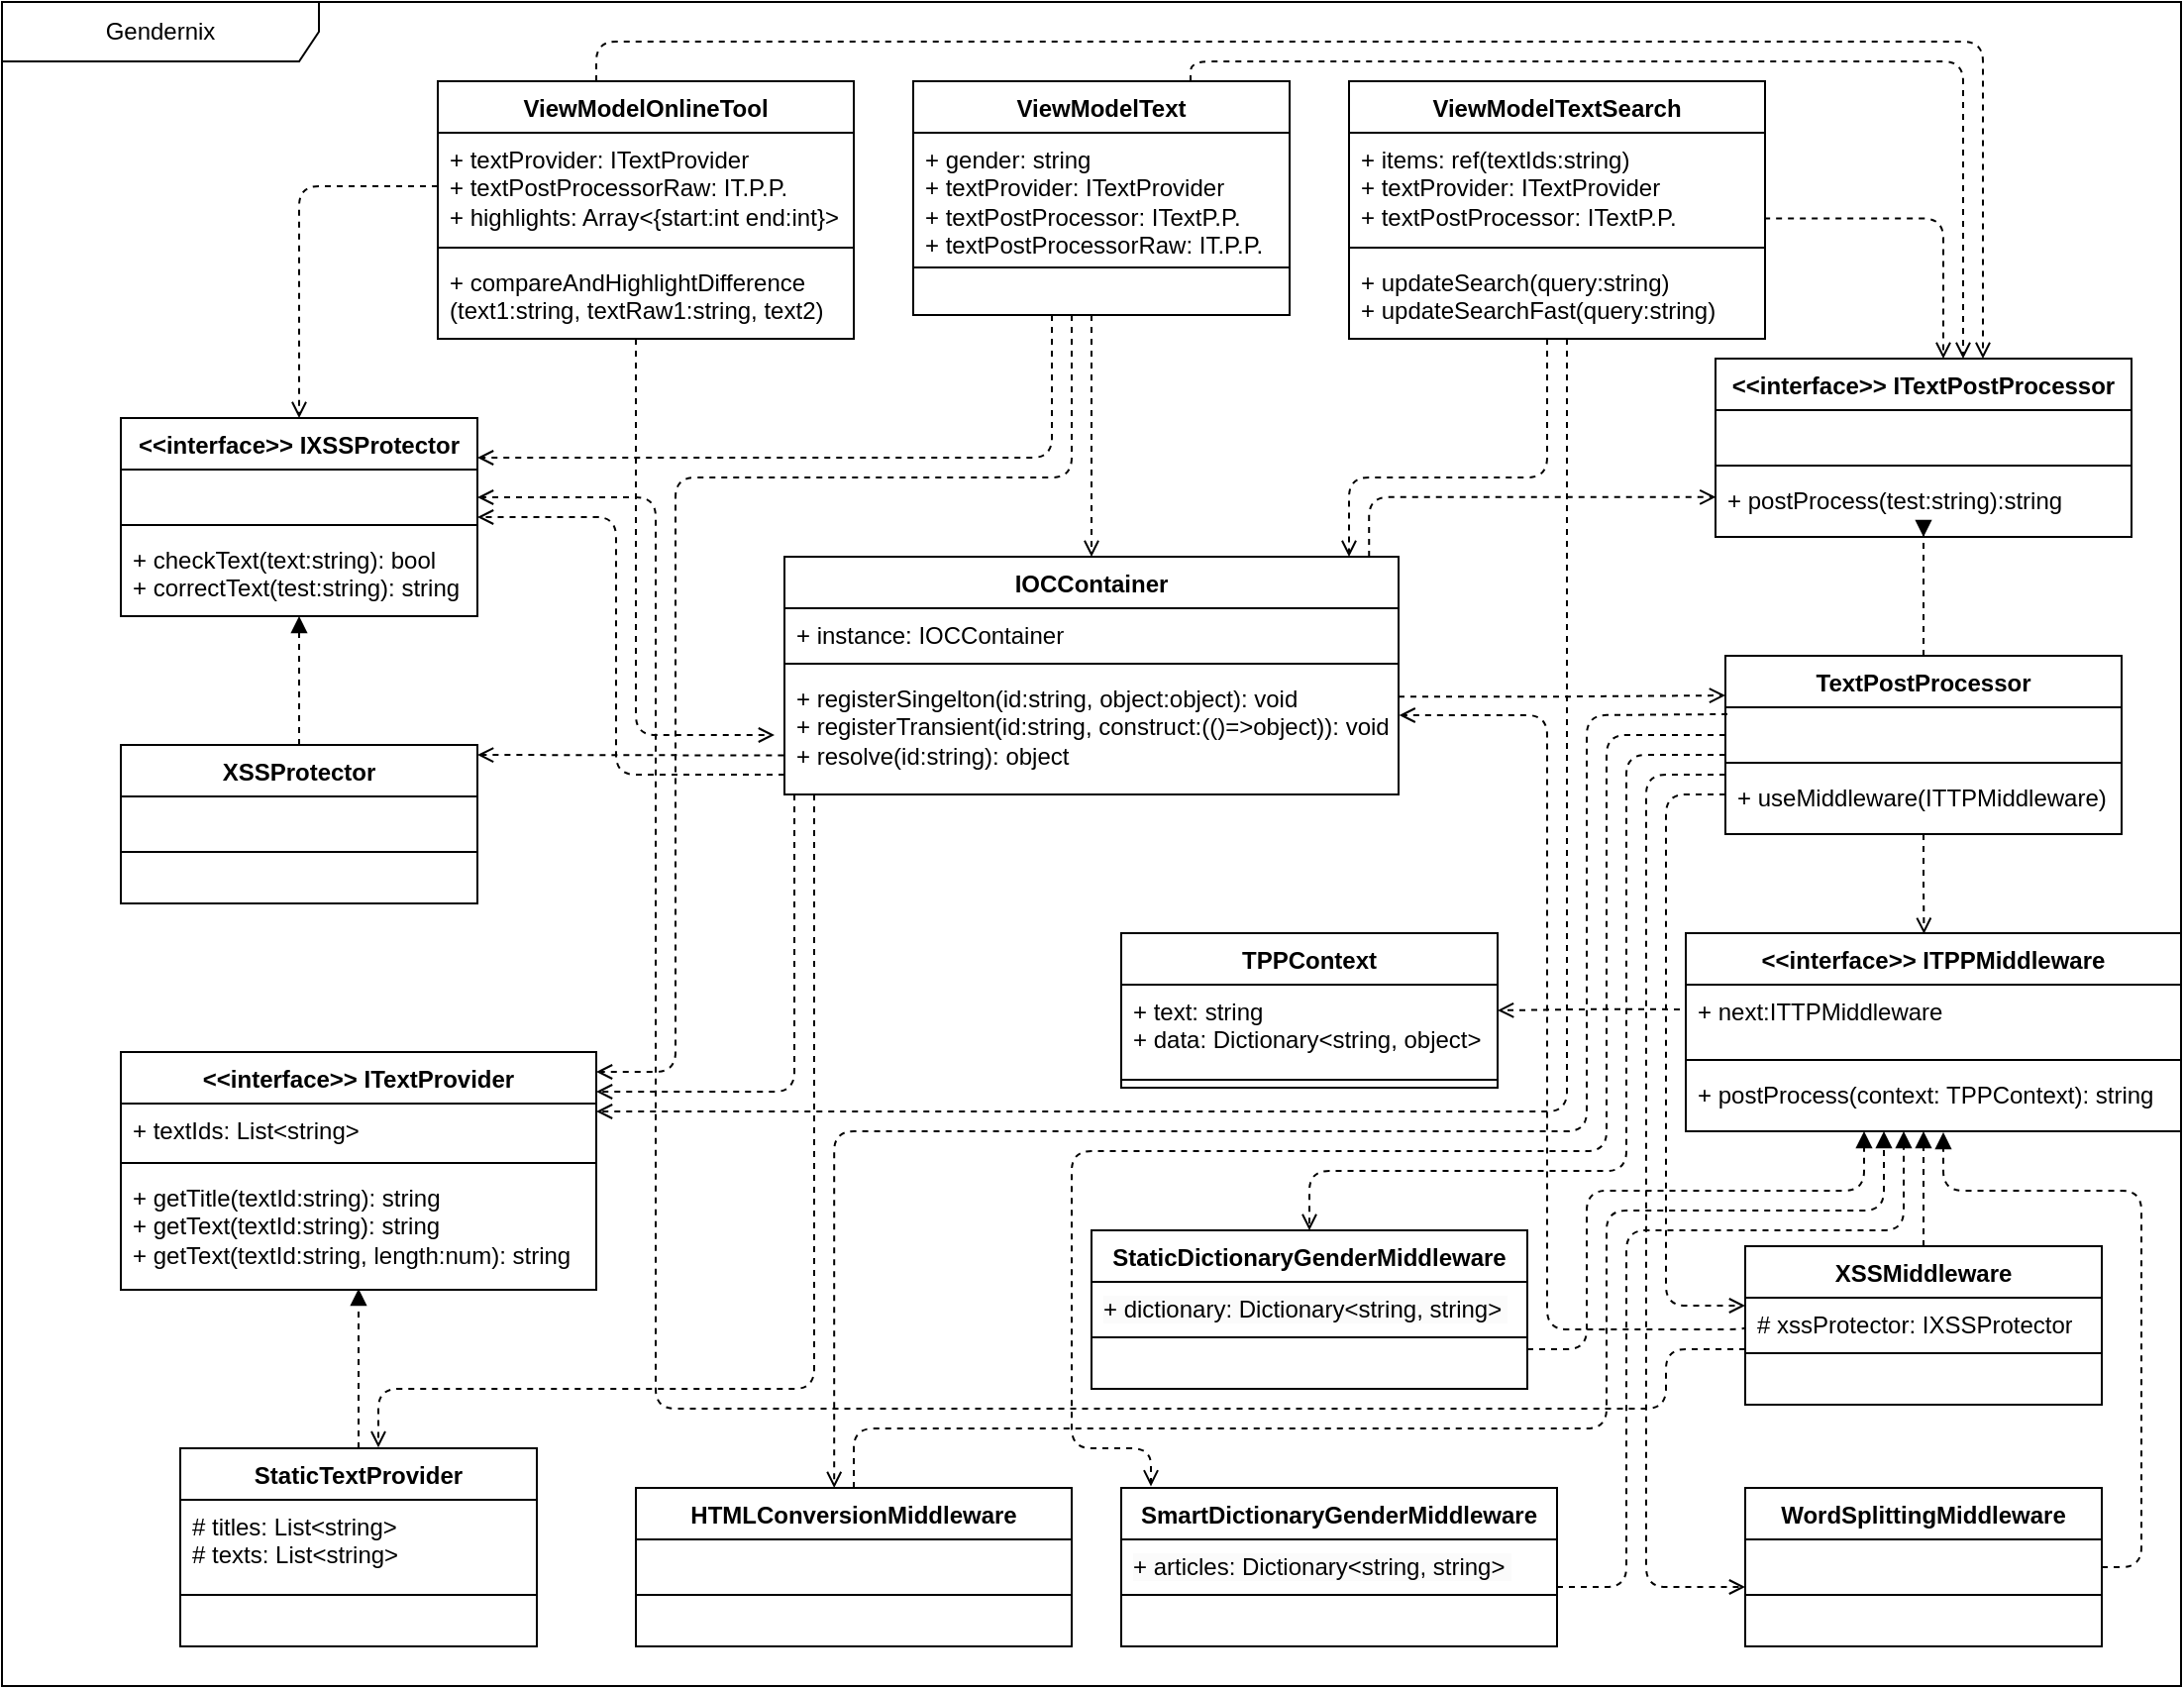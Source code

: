 <mxfile version="22.1.0" type="device">
  <diagram name="Page-1" id="9f46799a-70d6-7492-0946-bef42562c5a5">
    <mxGraphModel dx="1562" dy="905" grid="1" gridSize="10" guides="1" tooltips="1" connect="1" arrows="1" fold="1" page="1" pageScale="1" pageWidth="1100" pageHeight="850" background="none" math="0" shadow="0">
      <root>
        <mxCell id="0" />
        <mxCell id="1" parent="0" />
        <mxCell id="ZU_0qnk7MYpzfpRTQc3B-1" value="Gendernix" style="shape=umlFrame;whiteSpace=wrap;html=1;pointerEvents=0;recursiveResize=0;container=1;collapsible=0;width=160;" parent="1" vertex="1">
          <mxGeometry width="1100" height="850" as="geometry" />
        </mxCell>
        <mxCell id="ZU_0qnk7MYpzfpRTQc3B-69" style="edgeStyle=orthogonalEdgeStyle;rounded=0;orthogonalLoop=1;jettySize=auto;html=1;entryX=0.5;entryY=0.992;entryDx=0;entryDy=0;entryPerimeter=0;dashed=1;endArrow=block;endFill=1;" parent="ZU_0qnk7MYpzfpRTQc3B-1" source="ZU_0qnk7MYpzfpRTQc3B-13" target="ZU_0qnk7MYpzfpRTQc3B-8" edge="1">
          <mxGeometry relative="1" as="geometry">
            <Array as="points">
              <mxPoint x="180" y="660" />
              <mxPoint x="180" y="660" />
            </Array>
          </mxGeometry>
        </mxCell>
        <mxCell id="ZU_0qnk7MYpzfpRTQc3B-13" value="StaticTextProvider" style="swimlane;fontStyle=1;align=center;verticalAlign=top;childLayout=stackLayout;horizontal=1;startSize=26;horizontalStack=0;resizeParent=1;resizeParentMax=0;resizeLast=0;collapsible=1;marginBottom=0;whiteSpace=wrap;html=1;" parent="ZU_0qnk7MYpzfpRTQc3B-1" vertex="1">
          <mxGeometry x="90" y="730" width="180" height="100" as="geometry" />
        </mxCell>
        <mxCell id="ZU_0qnk7MYpzfpRTQc3B-14" value="# titles: List&amp;lt;string&amp;gt;&lt;br&gt;# texts: List&amp;lt;string&amp;gt;" style="text;strokeColor=none;fillColor=none;align=left;verticalAlign=top;spacingLeft=4;spacingRight=4;overflow=hidden;rotatable=0;points=[[0,0.5],[1,0.5]];portConstraint=eastwest;whiteSpace=wrap;html=1;" parent="ZU_0qnk7MYpzfpRTQc3B-13" vertex="1">
          <mxGeometry y="26" width="180" height="44" as="geometry" />
        </mxCell>
        <mxCell id="ZU_0qnk7MYpzfpRTQc3B-15" value="" style="line;strokeWidth=1;fillColor=none;align=left;verticalAlign=middle;spacingTop=-1;spacingLeft=3;spacingRight=3;rotatable=0;labelPosition=right;points=[];portConstraint=eastwest;strokeColor=inherit;" parent="ZU_0qnk7MYpzfpRTQc3B-13" vertex="1">
          <mxGeometry y="70" width="180" height="8" as="geometry" />
        </mxCell>
        <mxCell id="ZU_0qnk7MYpzfpRTQc3B-16" value="&amp;nbsp;" style="text;strokeColor=none;fillColor=none;align=left;verticalAlign=top;spacingLeft=4;spacingRight=4;overflow=hidden;rotatable=0;points=[[0,0.5],[1,0.5]];portConstraint=eastwest;whiteSpace=wrap;html=1;" parent="ZU_0qnk7MYpzfpRTQc3B-13" vertex="1">
          <mxGeometry y="78" width="180" height="22" as="geometry" />
        </mxCell>
        <mxCell id="ZU_0qnk7MYpzfpRTQc3B-30" value="&amp;lt;&amp;lt;interface&amp;gt;&amp;gt; IXSSProtector" style="swimlane;fontStyle=1;align=center;verticalAlign=top;childLayout=stackLayout;horizontal=1;startSize=26;horizontalStack=0;resizeParent=1;resizeParentMax=0;resizeLast=0;collapsible=1;marginBottom=0;whiteSpace=wrap;html=1;" parent="ZU_0qnk7MYpzfpRTQc3B-1" vertex="1">
          <mxGeometry x="60" y="210" width="180" height="100" as="geometry" />
        </mxCell>
        <mxCell id="ZU_0qnk7MYpzfpRTQc3B-31" value="&amp;nbsp;" style="text;strokeColor=none;fillColor=none;align=left;verticalAlign=top;spacingLeft=4;spacingRight=4;overflow=hidden;rotatable=0;points=[[0,0.5],[1,0.5]];portConstraint=eastwest;whiteSpace=wrap;html=1;" parent="ZU_0qnk7MYpzfpRTQc3B-30" vertex="1">
          <mxGeometry y="26" width="180" height="24" as="geometry" />
        </mxCell>
        <mxCell id="ZU_0qnk7MYpzfpRTQc3B-32" value="" style="line;strokeWidth=1;fillColor=none;align=left;verticalAlign=middle;spacingTop=-1;spacingLeft=3;spacingRight=3;rotatable=0;labelPosition=right;points=[];portConstraint=eastwest;strokeColor=inherit;" parent="ZU_0qnk7MYpzfpRTQc3B-30" vertex="1">
          <mxGeometry y="50" width="180" height="8" as="geometry" />
        </mxCell>
        <mxCell id="ZU_0qnk7MYpzfpRTQc3B-33" value="+ checkText(text:string): bool&lt;br&gt;+ correctText(test:string): string" style="text;strokeColor=none;fillColor=none;align=left;verticalAlign=top;spacingLeft=4;spacingRight=4;overflow=hidden;rotatable=0;points=[[0,0.5],[1,0.5]];portConstraint=eastwest;whiteSpace=wrap;html=1;" parent="ZU_0qnk7MYpzfpRTQc3B-30" vertex="1">
          <mxGeometry y="58" width="180" height="42" as="geometry" />
        </mxCell>
        <mxCell id="ZU_0qnk7MYpzfpRTQc3B-72" style="edgeStyle=orthogonalEdgeStyle;rounded=0;orthogonalLoop=1;jettySize=auto;html=1;entryX=0.5;entryY=1;entryDx=0;entryDy=0;entryPerimeter=0;dashed=1;endArrow=block;endFill=1;" parent="ZU_0qnk7MYpzfpRTQc3B-1" source="ZU_0qnk7MYpzfpRTQc3B-34" target="ZU_0qnk7MYpzfpRTQc3B-33" edge="1">
          <mxGeometry relative="1" as="geometry" />
        </mxCell>
        <mxCell id="ZU_0qnk7MYpzfpRTQc3B-34" value="XSSProtector" style="swimlane;fontStyle=1;align=center;verticalAlign=top;childLayout=stackLayout;horizontal=1;startSize=26;horizontalStack=0;resizeParent=1;resizeParentMax=0;resizeLast=0;collapsible=1;marginBottom=0;whiteSpace=wrap;html=1;" parent="ZU_0qnk7MYpzfpRTQc3B-1" vertex="1">
          <mxGeometry x="60" y="375" width="180" height="80" as="geometry" />
        </mxCell>
        <mxCell id="ZU_0qnk7MYpzfpRTQc3B-35" value="&amp;nbsp;" style="text;strokeColor=none;fillColor=none;align=left;verticalAlign=top;spacingLeft=4;spacingRight=4;overflow=hidden;rotatable=0;points=[[0,0.5],[1,0.5]];portConstraint=eastwest;whiteSpace=wrap;html=1;" parent="ZU_0qnk7MYpzfpRTQc3B-34" vertex="1">
          <mxGeometry y="26" width="180" height="24" as="geometry" />
        </mxCell>
        <mxCell id="ZU_0qnk7MYpzfpRTQc3B-36" value="" style="line;strokeWidth=1;fillColor=none;align=left;verticalAlign=middle;spacingTop=-1;spacingLeft=3;spacingRight=3;rotatable=0;labelPosition=right;points=[];portConstraint=eastwest;strokeColor=inherit;" parent="ZU_0qnk7MYpzfpRTQc3B-34" vertex="1">
          <mxGeometry y="50" width="180" height="8" as="geometry" />
        </mxCell>
        <mxCell id="ZU_0qnk7MYpzfpRTQc3B-37" value="&amp;nbsp;" style="text;strokeColor=none;fillColor=none;align=left;verticalAlign=top;spacingLeft=4;spacingRight=4;overflow=hidden;rotatable=0;points=[[0,0.5],[1,0.5]];portConstraint=eastwest;whiteSpace=wrap;html=1;" parent="ZU_0qnk7MYpzfpRTQc3B-34" vertex="1">
          <mxGeometry y="58" width="180" height="22" as="geometry" />
        </mxCell>
        <mxCell id="ZU_0qnk7MYpzfpRTQc3B-38" value="&amp;lt;&amp;lt;interface&amp;gt;&amp;gt; ITextPostProcessor" style="swimlane;fontStyle=1;align=center;verticalAlign=top;childLayout=stackLayout;horizontal=1;startSize=26;horizontalStack=0;resizeParent=1;resizeParentMax=0;resizeLast=0;collapsible=1;marginBottom=0;whiteSpace=wrap;html=1;" parent="ZU_0qnk7MYpzfpRTQc3B-1" vertex="1">
          <mxGeometry x="865" y="180" width="210" height="90" as="geometry" />
        </mxCell>
        <mxCell id="ZU_0qnk7MYpzfpRTQc3B-39" value="&amp;nbsp;" style="text;strokeColor=none;fillColor=none;align=left;verticalAlign=top;spacingLeft=4;spacingRight=4;overflow=hidden;rotatable=0;points=[[0,0.5],[1,0.5]];portConstraint=eastwest;whiteSpace=wrap;html=1;" parent="ZU_0qnk7MYpzfpRTQc3B-38" vertex="1">
          <mxGeometry y="26" width="210" height="24" as="geometry" />
        </mxCell>
        <mxCell id="ZU_0qnk7MYpzfpRTQc3B-40" value="" style="line;strokeWidth=1;fillColor=none;align=left;verticalAlign=middle;spacingTop=-1;spacingLeft=3;spacingRight=3;rotatable=0;labelPosition=right;points=[];portConstraint=eastwest;strokeColor=inherit;" parent="ZU_0qnk7MYpzfpRTQc3B-38" vertex="1">
          <mxGeometry y="50" width="210" height="8" as="geometry" />
        </mxCell>
        <mxCell id="ZU_0qnk7MYpzfpRTQc3B-41" value="+ postProcess(test:string):string&lt;br&gt;" style="text;strokeColor=none;fillColor=none;align=left;verticalAlign=top;spacingLeft=4;spacingRight=4;overflow=hidden;rotatable=0;points=[[0,0.5],[1,0.5]];portConstraint=eastwest;whiteSpace=wrap;html=1;" parent="ZU_0qnk7MYpzfpRTQc3B-38" vertex="1">
          <mxGeometry y="58" width="210" height="32" as="geometry" />
        </mxCell>
        <mxCell id="ZU_0qnk7MYpzfpRTQc3B-70" style="edgeStyle=orthogonalEdgeStyle;rounded=0;orthogonalLoop=1;jettySize=auto;html=1;dashed=1;endArrow=block;endFill=1;" parent="ZU_0qnk7MYpzfpRTQc3B-1" source="ZU_0qnk7MYpzfpRTQc3B-46" edge="1">
          <mxGeometry relative="1" as="geometry">
            <mxPoint x="970" y="270" as="targetPoint" />
            <Array as="points">
              <mxPoint x="970" y="269" />
            </Array>
          </mxGeometry>
        </mxCell>
        <mxCell id="ZU_0qnk7MYpzfpRTQc3B-71" style="edgeStyle=orthogonalEdgeStyle;rounded=0;orthogonalLoop=1;jettySize=auto;html=1;entryX=0.481;entryY=0.004;entryDx=0;entryDy=0;dashed=1;endArrow=open;endFill=0;entryPerimeter=0;" parent="ZU_0qnk7MYpzfpRTQc3B-1" source="ZU_0qnk7MYpzfpRTQc3B-46" target="ZU_0qnk7MYpzfpRTQc3B-51" edge="1">
          <mxGeometry relative="1" as="geometry">
            <Array as="points" />
          </mxGeometry>
        </mxCell>
        <mxCell id="ZU_0qnk7MYpzfpRTQc3B-46" value="TextPostProcessor" style="swimlane;fontStyle=1;align=center;verticalAlign=top;childLayout=stackLayout;horizontal=1;startSize=26;horizontalStack=0;resizeParent=1;resizeParentMax=0;resizeLast=0;collapsible=1;marginBottom=0;whiteSpace=wrap;html=1;" parent="ZU_0qnk7MYpzfpRTQc3B-1" vertex="1">
          <mxGeometry x="870" y="330" width="200" height="90" as="geometry" />
        </mxCell>
        <mxCell id="ZU_0qnk7MYpzfpRTQc3B-47" value="&amp;nbsp;" style="text;strokeColor=none;fillColor=none;align=left;verticalAlign=top;spacingLeft=4;spacingRight=4;overflow=hidden;rotatable=0;points=[[0,0.5],[1,0.5]];portConstraint=eastwest;whiteSpace=wrap;html=1;" parent="ZU_0qnk7MYpzfpRTQc3B-46" vertex="1">
          <mxGeometry y="26" width="200" height="24" as="geometry" />
        </mxCell>
        <mxCell id="ZU_0qnk7MYpzfpRTQc3B-48" value="" style="line;strokeWidth=1;fillColor=none;align=left;verticalAlign=middle;spacingTop=-1;spacingLeft=3;spacingRight=3;rotatable=0;labelPosition=right;points=[];portConstraint=eastwest;strokeColor=inherit;" parent="ZU_0qnk7MYpzfpRTQc3B-46" vertex="1">
          <mxGeometry y="50" width="200" height="8" as="geometry" />
        </mxCell>
        <mxCell id="ZU_0qnk7MYpzfpRTQc3B-49" value="+&amp;nbsp;useMiddleware(ITTPMiddleware)" style="text;strokeColor=none;fillColor=none;align=left;verticalAlign=top;spacingLeft=4;spacingRight=4;overflow=hidden;rotatable=0;points=[[0,0.5],[1,0.5]];portConstraint=eastwest;whiteSpace=wrap;html=1;" parent="ZU_0qnk7MYpzfpRTQc3B-46" vertex="1">
          <mxGeometry y="58" width="200" height="32" as="geometry" />
        </mxCell>
        <mxCell id="ZU_0qnk7MYpzfpRTQc3B-51" value="&amp;lt;&amp;lt;interface&amp;gt;&amp;gt; ITPPMiddleware" style="swimlane;fontStyle=1;align=center;verticalAlign=top;childLayout=stackLayout;horizontal=1;startSize=26;horizontalStack=0;resizeParent=1;resizeParentMax=0;resizeLast=0;collapsible=1;marginBottom=0;whiteSpace=wrap;html=1;" parent="ZU_0qnk7MYpzfpRTQc3B-1" vertex="1">
          <mxGeometry x="850" y="470" width="250" height="100" as="geometry" />
        </mxCell>
        <mxCell id="ZU_0qnk7MYpzfpRTQc3B-52" value="+ next:ITTPMiddleware" style="text;strokeColor=none;fillColor=none;align=left;verticalAlign=top;spacingLeft=4;spacingRight=4;overflow=hidden;rotatable=0;points=[[0,0.5],[1,0.5]];portConstraint=eastwest;whiteSpace=wrap;html=1;" parent="ZU_0qnk7MYpzfpRTQc3B-51" vertex="1">
          <mxGeometry y="26" width="250" height="34" as="geometry" />
        </mxCell>
        <mxCell id="ZU_0qnk7MYpzfpRTQc3B-53" value="" style="line;strokeWidth=1;fillColor=none;align=left;verticalAlign=middle;spacingTop=-1;spacingLeft=3;spacingRight=3;rotatable=0;labelPosition=right;points=[];portConstraint=eastwest;strokeColor=inherit;" parent="ZU_0qnk7MYpzfpRTQc3B-51" vertex="1">
          <mxGeometry y="60" width="250" height="8" as="geometry" />
        </mxCell>
        <mxCell id="ZU_0qnk7MYpzfpRTQc3B-54" value="+ postProcess(context: TPPContext): string" style="text;strokeColor=none;fillColor=none;align=left;verticalAlign=top;spacingLeft=4;spacingRight=4;overflow=hidden;rotatable=0;points=[[0,0.5],[1,0.5]];portConstraint=eastwest;whiteSpace=wrap;html=1;" parent="ZU_0qnk7MYpzfpRTQc3B-51" vertex="1">
          <mxGeometry y="68" width="250" height="32" as="geometry" />
        </mxCell>
        <mxCell id="ZU_0qnk7MYpzfpRTQc3B-56" value="XSSMiddleware" style="swimlane;fontStyle=1;align=center;verticalAlign=top;childLayout=stackLayout;horizontal=1;startSize=26;horizontalStack=0;resizeParent=1;resizeParentMax=0;resizeLast=0;collapsible=1;marginBottom=0;whiteSpace=wrap;html=1;" parent="ZU_0qnk7MYpzfpRTQc3B-1" vertex="1">
          <mxGeometry x="880" y="628" width="180" height="80" as="geometry" />
        </mxCell>
        <mxCell id="ZU_0qnk7MYpzfpRTQc3B-57" value="# xssProtector: IXSSProtector" style="text;strokeColor=none;fillColor=none;align=left;verticalAlign=top;spacingLeft=4;spacingRight=4;overflow=hidden;rotatable=0;points=[[0,0.5],[1,0.5]];portConstraint=eastwest;whiteSpace=wrap;html=1;" parent="ZU_0qnk7MYpzfpRTQc3B-56" vertex="1">
          <mxGeometry y="26" width="180" height="24" as="geometry" />
        </mxCell>
        <mxCell id="ZU_0qnk7MYpzfpRTQc3B-58" value="" style="line;strokeWidth=1;fillColor=none;align=left;verticalAlign=middle;spacingTop=-1;spacingLeft=3;spacingRight=3;rotatable=0;labelPosition=right;points=[];portConstraint=eastwest;strokeColor=inherit;" parent="ZU_0qnk7MYpzfpRTQc3B-56" vertex="1">
          <mxGeometry y="50" width="180" height="8" as="geometry" />
        </mxCell>
        <mxCell id="ZU_0qnk7MYpzfpRTQc3B-59" value="&amp;nbsp;" style="text;strokeColor=none;fillColor=none;align=left;verticalAlign=top;spacingLeft=4;spacingRight=4;overflow=hidden;rotatable=0;points=[[0,0.5],[1,0.5]];portConstraint=eastwest;whiteSpace=wrap;html=1;" parent="ZU_0qnk7MYpzfpRTQc3B-56" vertex="1">
          <mxGeometry y="58" width="180" height="22" as="geometry" />
        </mxCell>
        <mxCell id="ZU_0qnk7MYpzfpRTQc3B-60" value="WordSplittingMiddleware" style="swimlane;fontStyle=1;align=center;verticalAlign=top;childLayout=stackLayout;horizontal=1;startSize=26;horizontalStack=0;resizeParent=1;resizeParentMax=0;resizeLast=0;collapsible=1;marginBottom=0;whiteSpace=wrap;html=1;" parent="ZU_0qnk7MYpzfpRTQc3B-1" vertex="1">
          <mxGeometry x="880" y="750" width="180" height="80" as="geometry" />
        </mxCell>
        <mxCell id="ZU_0qnk7MYpzfpRTQc3B-61" value="&amp;nbsp;" style="text;strokeColor=none;fillColor=none;align=left;verticalAlign=top;spacingLeft=4;spacingRight=4;overflow=hidden;rotatable=0;points=[[0,0.5],[1,0.5]];portConstraint=eastwest;whiteSpace=wrap;html=1;" parent="ZU_0qnk7MYpzfpRTQc3B-60" vertex="1">
          <mxGeometry y="26" width="180" height="24" as="geometry" />
        </mxCell>
        <mxCell id="ZU_0qnk7MYpzfpRTQc3B-62" value="" style="line;strokeWidth=1;fillColor=none;align=left;verticalAlign=middle;spacingTop=-1;spacingLeft=3;spacingRight=3;rotatable=0;labelPosition=right;points=[];portConstraint=eastwest;strokeColor=inherit;" parent="ZU_0qnk7MYpzfpRTQc3B-60" vertex="1">
          <mxGeometry y="50" width="180" height="8" as="geometry" />
        </mxCell>
        <mxCell id="ZU_0qnk7MYpzfpRTQc3B-63" value="&amp;nbsp;" style="text;strokeColor=none;fillColor=none;align=left;verticalAlign=top;spacingLeft=4;spacingRight=4;overflow=hidden;rotatable=0;points=[[0,0.5],[1,0.5]];portConstraint=eastwest;whiteSpace=wrap;html=1;" parent="ZU_0qnk7MYpzfpRTQc3B-60" vertex="1">
          <mxGeometry y="58" width="180" height="22" as="geometry" />
        </mxCell>
        <mxCell id="ZU_0qnk7MYpzfpRTQc3B-87" style="edgeStyle=orthogonalEdgeStyle;rounded=1;orthogonalLoop=1;jettySize=auto;html=1;dashed=1;endArrow=open;endFill=0;exitX=1;exitY=0.204;exitDx=0;exitDy=0;exitPerimeter=0;" parent="ZU_0qnk7MYpzfpRTQc3B-1" source="ZU_0qnk7MYpzfpRTQc3B-29" edge="1">
          <mxGeometry relative="1" as="geometry">
            <Array as="points">
              <mxPoint x="788" y="351" />
              <mxPoint x="870" y="350" />
            </Array>
            <mxPoint x="705" y="350" as="sourcePoint" />
            <mxPoint x="870" y="350" as="targetPoint" />
          </mxGeometry>
        </mxCell>
        <mxCell id="ZU_0qnk7MYpzfpRTQc3B-26" value="IOCContainer" style="swimlane;fontStyle=1;align=center;verticalAlign=top;childLayout=stackLayout;horizontal=1;startSize=26;horizontalStack=0;resizeParent=1;resizeParentMax=0;resizeLast=0;collapsible=1;marginBottom=0;whiteSpace=wrap;html=1;" parent="ZU_0qnk7MYpzfpRTQc3B-1" vertex="1">
          <mxGeometry x="395" y="280" width="310" height="120" as="geometry" />
        </mxCell>
        <mxCell id="ZU_0qnk7MYpzfpRTQc3B-27" value="+ instance: IOCContainer" style="text;strokeColor=none;fillColor=none;align=left;verticalAlign=top;spacingLeft=4;spacingRight=4;overflow=hidden;rotatable=0;points=[[0,0.5],[1,0.5]];portConstraint=eastwest;whiteSpace=wrap;html=1;" parent="ZU_0qnk7MYpzfpRTQc3B-26" vertex="1">
          <mxGeometry y="26" width="310" height="24" as="geometry" />
        </mxCell>
        <mxCell id="ZU_0qnk7MYpzfpRTQc3B-28" value="" style="line;strokeWidth=1;fillColor=none;align=left;verticalAlign=middle;spacingTop=-1;spacingLeft=3;spacingRight=3;rotatable=0;labelPosition=right;points=[];portConstraint=eastwest;strokeColor=inherit;" parent="ZU_0qnk7MYpzfpRTQc3B-26" vertex="1">
          <mxGeometry y="50" width="310" height="8" as="geometry" />
        </mxCell>
        <mxCell id="ZU_0qnk7MYpzfpRTQc3B-29" value="+ registerSingelton(id:string, object:object): void&lt;br&gt;+ registerTransient(id:string, construct:(()=&amp;gt;object)): void&lt;br&gt;+ resolve(id:string): object" style="text;strokeColor=none;fillColor=none;align=left;verticalAlign=top;spacingLeft=4;spacingRight=4;overflow=hidden;rotatable=0;points=[[0,0.5],[1,0.5]];portConstraint=eastwest;whiteSpace=wrap;html=1;" parent="ZU_0qnk7MYpzfpRTQc3B-26" vertex="1">
          <mxGeometry y="58" width="310" height="62" as="geometry" />
        </mxCell>
        <mxCell id="ZU_0qnk7MYpzfpRTQc3B-5" value="&amp;lt;&amp;lt;interface&amp;gt;&amp;gt; ITextProvider" style="swimlane;fontStyle=1;align=center;verticalAlign=top;childLayout=stackLayout;horizontal=1;startSize=26;horizontalStack=0;resizeParent=1;resizeParentMax=0;resizeLast=0;collapsible=1;marginBottom=0;whiteSpace=wrap;html=1;" parent="ZU_0qnk7MYpzfpRTQc3B-1" vertex="1">
          <mxGeometry x="60" y="530" width="240" height="120" as="geometry" />
        </mxCell>
        <mxCell id="ZU_0qnk7MYpzfpRTQc3B-6" value="+ textIds: List&amp;lt;string&amp;gt;" style="text;strokeColor=none;fillColor=none;align=left;verticalAlign=top;spacingLeft=4;spacingRight=4;overflow=hidden;rotatable=0;points=[[0,0.5],[1,0.5]];portConstraint=eastwest;whiteSpace=wrap;html=1;" parent="ZU_0qnk7MYpzfpRTQc3B-5" vertex="1">
          <mxGeometry y="26" width="240" height="26" as="geometry" />
        </mxCell>
        <mxCell id="ZU_0qnk7MYpzfpRTQc3B-7" value="" style="line;strokeWidth=1;fillColor=none;align=left;verticalAlign=middle;spacingTop=-1;spacingLeft=3;spacingRight=3;rotatable=0;labelPosition=right;points=[];portConstraint=eastwest;strokeColor=inherit;" parent="ZU_0qnk7MYpzfpRTQc3B-5" vertex="1">
          <mxGeometry y="52" width="240" height="8" as="geometry" />
        </mxCell>
        <mxCell id="ZU_0qnk7MYpzfpRTQc3B-8" value="+ getTitle(textId:string): string&lt;br&gt;+ getText(textId:string): string&lt;br&gt;+ getText(textId:string, length:num): string" style="text;strokeColor=none;fillColor=none;align=left;verticalAlign=top;spacingLeft=4;spacingRight=4;overflow=hidden;rotatable=0;points=[[0,0.5],[1,0.5]];portConstraint=eastwest;whiteSpace=wrap;html=1;" parent="ZU_0qnk7MYpzfpRTQc3B-5" vertex="1">
          <mxGeometry y="60" width="240" height="60" as="geometry" />
        </mxCell>
        <mxCell id="ZU_0qnk7MYpzfpRTQc3B-64" style="edgeStyle=orthogonalEdgeStyle;rounded=1;orthogonalLoop=1;jettySize=auto;html=1;dashed=1;endArrow=open;endFill=0;" parent="ZU_0qnk7MYpzfpRTQc3B-1" edge="1">
          <mxGeometry relative="1" as="geometry">
            <Array as="points">
              <mxPoint x="320" y="370" />
            </Array>
            <mxPoint x="320.0" y="170.0" as="sourcePoint" />
            <mxPoint x="390.0" y="370.0" as="targetPoint" />
          </mxGeometry>
        </mxCell>
        <mxCell id="ZU_0qnk7MYpzfpRTQc3B-74" style="edgeStyle=orthogonalEdgeStyle;rounded=1;orthogonalLoop=1;jettySize=auto;html=1;dashed=1;endArrow=open;endFill=0;" parent="ZU_0qnk7MYpzfpRTQc3B-1" source="ZU_0qnk7MYpzfpRTQc3B-9" edge="1">
          <mxGeometry relative="1" as="geometry">
            <mxPoint x="1000" y="180" as="targetPoint" />
            <Array as="points">
              <mxPoint x="300" y="20" />
              <mxPoint x="1000" y="20" />
            </Array>
          </mxGeometry>
        </mxCell>
        <mxCell id="ZU_0qnk7MYpzfpRTQc3B-9" value="ViewModelOnlineTool" style="swimlane;fontStyle=1;align=center;verticalAlign=top;childLayout=stackLayout;horizontal=1;startSize=26;horizontalStack=0;resizeParent=1;resizeParentMax=0;resizeLast=0;collapsible=1;marginBottom=0;whiteSpace=wrap;html=1;" parent="ZU_0qnk7MYpzfpRTQc3B-1" vertex="1">
          <mxGeometry x="220" y="40" width="210" height="130" as="geometry" />
        </mxCell>
        <mxCell id="ZU_0qnk7MYpzfpRTQc3B-10" value="+ textProvider: ITextProvider&lt;br style=&quot;border-color: var(--border-color);&quot;&gt;+ textPostProcessorRaw: IT.P.P.&lt;br&gt;+ highlights: Array&amp;lt;{start:int end:int}&amp;gt;" style="text;strokeColor=none;fillColor=none;align=left;verticalAlign=top;spacingLeft=4;spacingRight=4;overflow=hidden;rotatable=0;points=[[0,0.5],[1,0.5]];portConstraint=eastwest;whiteSpace=wrap;html=1;" parent="ZU_0qnk7MYpzfpRTQc3B-9" vertex="1">
          <mxGeometry y="26" width="210" height="54" as="geometry" />
        </mxCell>
        <mxCell id="ZU_0qnk7MYpzfpRTQc3B-11" value="" style="line;strokeWidth=1;fillColor=none;align=left;verticalAlign=middle;spacingTop=-1;spacingLeft=3;spacingRight=3;rotatable=0;labelPosition=right;points=[];portConstraint=eastwest;strokeColor=inherit;" parent="ZU_0qnk7MYpzfpRTQc3B-9" vertex="1">
          <mxGeometry y="80" width="210" height="8" as="geometry" />
        </mxCell>
        <mxCell id="ZU_0qnk7MYpzfpRTQc3B-12" value="+&amp;nbsp;compareAndHighlightDifference&lt;br&gt;&lt;span style=&quot;background-color: initial;&quot;&gt;(text1:string, textRaw1:string, text2)&lt;/span&gt;" style="text;strokeColor=none;fillColor=none;align=left;verticalAlign=top;spacingLeft=4;spacingRight=4;overflow=hidden;rotatable=0;points=[[0,0.5],[1,0.5]];portConstraint=eastwest;whiteSpace=wrap;html=1;" parent="ZU_0qnk7MYpzfpRTQc3B-9" vertex="1">
          <mxGeometry y="88" width="210" height="42" as="geometry" />
        </mxCell>
        <mxCell id="ZU_0qnk7MYpzfpRTQc3B-65" style="edgeStyle=orthogonalEdgeStyle;rounded=0;orthogonalLoop=1;jettySize=auto;html=1;entryX=0.5;entryY=0;entryDx=0;entryDy=0;dashed=1;endArrow=open;endFill=0;" parent="ZU_0qnk7MYpzfpRTQc3B-1" source="ZU_0qnk7MYpzfpRTQc3B-17" target="ZU_0qnk7MYpzfpRTQc3B-26" edge="1">
          <mxGeometry relative="1" as="geometry">
            <Array as="points">
              <mxPoint x="550" y="230" />
              <mxPoint x="550" y="230" />
            </Array>
          </mxGeometry>
        </mxCell>
        <mxCell id="ZU_0qnk7MYpzfpRTQc3B-17" value="ViewModelText" style="swimlane;fontStyle=1;align=center;verticalAlign=top;childLayout=stackLayout;horizontal=1;startSize=26;horizontalStack=0;resizeParent=1;resizeParentMax=0;resizeLast=0;collapsible=1;marginBottom=0;whiteSpace=wrap;html=1;" parent="ZU_0qnk7MYpzfpRTQc3B-1" vertex="1">
          <mxGeometry x="460" y="40" width="190" height="118" as="geometry" />
        </mxCell>
        <mxCell id="ZU_0qnk7MYpzfpRTQc3B-18" value="+ gender: string&lt;br&gt;+ textProvider: ITextProvider&lt;br style=&quot;border-color: var(--border-color);&quot;&gt;+ textPostProcessor: ITextP.P.&lt;br&gt;+ textPostProcessorRaw: IT.P.P." style="text;strokeColor=none;fillColor=none;align=left;verticalAlign=top;spacingLeft=4;spacingRight=4;overflow=hidden;rotatable=0;points=[[0,0.5],[1,0.5]];portConstraint=eastwest;whiteSpace=wrap;html=1;" parent="ZU_0qnk7MYpzfpRTQc3B-17" vertex="1">
          <mxGeometry y="26" width="190" height="64" as="geometry" />
        </mxCell>
        <mxCell id="ZU_0qnk7MYpzfpRTQc3B-19" value="" style="line;strokeWidth=1;fillColor=none;align=left;verticalAlign=middle;spacingTop=-1;spacingLeft=3;spacingRight=3;rotatable=0;labelPosition=right;points=[];portConstraint=eastwest;strokeColor=inherit;" parent="ZU_0qnk7MYpzfpRTQc3B-17" vertex="1">
          <mxGeometry y="90" width="190" height="8" as="geometry" />
        </mxCell>
        <mxCell id="ZU_0qnk7MYpzfpRTQc3B-20" value="&amp;nbsp;" style="text;strokeColor=none;fillColor=none;align=left;verticalAlign=top;spacingLeft=4;spacingRight=4;overflow=hidden;rotatable=0;points=[[0,0.5],[1,0.5]];portConstraint=eastwest;whiteSpace=wrap;html=1;" parent="ZU_0qnk7MYpzfpRTQc3B-17" vertex="1">
          <mxGeometry y="98" width="190" height="20" as="geometry" />
        </mxCell>
        <mxCell id="ZU_0qnk7MYpzfpRTQc3B-66" style="edgeStyle=orthogonalEdgeStyle;rounded=1;orthogonalLoop=1;jettySize=auto;html=1;dashed=1;endArrow=open;endFill=0;" parent="ZU_0qnk7MYpzfpRTQc3B-1" source="ZU_0qnk7MYpzfpRTQc3B-21" edge="1">
          <mxGeometry relative="1" as="geometry">
            <Array as="points">
              <mxPoint x="780" y="240" />
              <mxPoint x="680" y="240" />
              <mxPoint x="680" y="280" />
              <mxPoint x="680" y="280" />
            </Array>
            <mxPoint x="680" y="280" as="targetPoint" />
          </mxGeometry>
        </mxCell>
        <mxCell id="ZU_0qnk7MYpzfpRTQc3B-21" value="ViewModelTextSearch" style="swimlane;fontStyle=1;align=center;verticalAlign=top;childLayout=stackLayout;horizontal=1;startSize=26;horizontalStack=0;resizeParent=1;resizeParentMax=0;resizeLast=0;collapsible=1;marginBottom=0;whiteSpace=wrap;html=1;" parent="ZU_0qnk7MYpzfpRTQc3B-1" vertex="1">
          <mxGeometry x="680" y="40" width="210" height="130" as="geometry" />
        </mxCell>
        <mxCell id="ZU_0qnk7MYpzfpRTQc3B-22" value="+ items: ref(textIds:string)&lt;br&gt;+ textProvider: ITextProvider&lt;br style=&quot;border-color: var(--border-color);&quot;&gt;+ textPostProcessor: ITextP.P." style="text;strokeColor=none;fillColor=none;align=left;verticalAlign=top;spacingLeft=4;spacingRight=4;overflow=hidden;rotatable=0;points=[[0,0.5],[1,0.5]];portConstraint=eastwest;whiteSpace=wrap;html=1;" parent="ZU_0qnk7MYpzfpRTQc3B-21" vertex="1">
          <mxGeometry y="26" width="210" height="54" as="geometry" />
        </mxCell>
        <mxCell id="ZU_0qnk7MYpzfpRTQc3B-23" value="" style="line;strokeWidth=1;fillColor=none;align=left;verticalAlign=middle;spacingTop=-1;spacingLeft=3;spacingRight=3;rotatable=0;labelPosition=right;points=[];portConstraint=eastwest;strokeColor=inherit;" parent="ZU_0qnk7MYpzfpRTQc3B-21" vertex="1">
          <mxGeometry y="80" width="210" height="8" as="geometry" />
        </mxCell>
        <mxCell id="ZU_0qnk7MYpzfpRTQc3B-24" value="+ updateSearch(query:string)&lt;br&gt;+ updateSearchFast(query:string)" style="text;strokeColor=none;fillColor=none;align=left;verticalAlign=top;spacingLeft=4;spacingRight=4;overflow=hidden;rotatable=0;points=[[0,0.5],[1,0.5]];portConstraint=eastwest;whiteSpace=wrap;html=1;" parent="ZU_0qnk7MYpzfpRTQc3B-21" vertex="1">
          <mxGeometry y="88" width="210" height="42" as="geometry" />
        </mxCell>
        <mxCell id="ZU_0qnk7MYpzfpRTQc3B-67" style="edgeStyle=orthogonalEdgeStyle;rounded=0;orthogonalLoop=1;jettySize=auto;html=1;dashed=1;endArrow=block;endFill=1;exitX=0.5;exitY=0;exitDx=0;exitDy=0;" parent="ZU_0qnk7MYpzfpRTQc3B-1" source="ZU_0qnk7MYpzfpRTQc3B-56" edge="1">
          <mxGeometry relative="1" as="geometry">
            <mxPoint x="970" y="570" as="sourcePoint" />
            <mxPoint x="970" y="570" as="targetPoint" />
            <Array as="points">
              <mxPoint x="970" y="571" />
            </Array>
          </mxGeometry>
        </mxCell>
        <mxCell id="ZU_0qnk7MYpzfpRTQc3B-68" style="edgeStyle=orthogonalEdgeStyle;rounded=1;orthogonalLoop=1;jettySize=auto;html=1;dashed=1;endArrow=block;endFill=1;entryX=0.52;entryY=1.015;entryDx=0;entryDy=0;entryPerimeter=0;" parent="ZU_0qnk7MYpzfpRTQc3B-1" target="ZU_0qnk7MYpzfpRTQc3B-54" edge="1">
          <mxGeometry relative="1" as="geometry">
            <mxPoint x="1080" y="570" as="targetPoint" />
            <Array as="points">
              <mxPoint x="1080" y="790" />
              <mxPoint x="1080" y="600" />
              <mxPoint x="980" y="600" />
            </Array>
            <mxPoint x="1060" y="790" as="sourcePoint" />
          </mxGeometry>
        </mxCell>
        <mxCell id="ZU_0qnk7MYpzfpRTQc3B-73" style="edgeStyle=orthogonalEdgeStyle;rounded=1;orthogonalLoop=1;jettySize=auto;html=1;dashed=1;endArrow=open;endFill=0;" parent="ZU_0qnk7MYpzfpRTQc3B-1" source="ZU_0qnk7MYpzfpRTQc3B-10" target="ZU_0qnk7MYpzfpRTQc3B-30" edge="1">
          <mxGeometry relative="1" as="geometry" />
        </mxCell>
        <mxCell id="ZU_0qnk7MYpzfpRTQc3B-76" style="edgeStyle=orthogonalEdgeStyle;rounded=1;orthogonalLoop=1;jettySize=auto;html=1;dashed=1;endArrow=open;endFill=0;" parent="ZU_0qnk7MYpzfpRTQc3B-1" source="ZU_0qnk7MYpzfpRTQc3B-20" edge="1">
          <mxGeometry relative="1" as="geometry">
            <mxPoint x="240" y="230" as="targetPoint" />
            <Array as="points">
              <mxPoint x="530" y="230" />
            </Array>
          </mxGeometry>
        </mxCell>
        <mxCell id="ZU_0qnk7MYpzfpRTQc3B-77" style="edgeStyle=orthogonalEdgeStyle;rounded=1;orthogonalLoop=1;jettySize=auto;html=1;dashed=1;endArrow=open;endFill=0;" parent="ZU_0qnk7MYpzfpRTQc3B-1" source="ZU_0qnk7MYpzfpRTQc3B-20" target="ZU_0qnk7MYpzfpRTQc3B-5" edge="1">
          <mxGeometry relative="1" as="geometry">
            <Array as="points">
              <mxPoint x="540" y="240" />
              <mxPoint x="340" y="240" />
              <mxPoint x="340" y="540" />
            </Array>
          </mxGeometry>
        </mxCell>
        <mxCell id="ZU_0qnk7MYpzfpRTQc3B-78" style="edgeStyle=orthogonalEdgeStyle;rounded=1;orthogonalLoop=1;jettySize=auto;html=1;dashed=1;endArrow=open;endFill=0;" parent="ZU_0qnk7MYpzfpRTQc3B-1" target="ZU_0qnk7MYpzfpRTQc3B-38" edge="1">
          <mxGeometry relative="1" as="geometry">
            <mxPoint x="886" y="180" as="targetPoint" />
            <Array as="points">
              <mxPoint x="600" y="40" />
              <mxPoint x="600" y="30" />
              <mxPoint x="990" y="30" />
            </Array>
            <mxPoint x="600" y="40" as="sourcePoint" />
          </mxGeometry>
        </mxCell>
        <mxCell id="ZU_0qnk7MYpzfpRTQc3B-79" style="edgeStyle=orthogonalEdgeStyle;rounded=1;orthogonalLoop=1;jettySize=auto;html=1;dashed=1;endArrow=open;endFill=0;exitX=0.998;exitY=0.801;exitDx=0;exitDy=0;exitPerimeter=0;" parent="ZU_0qnk7MYpzfpRTQc3B-1" source="ZU_0qnk7MYpzfpRTQc3B-22" target="ZU_0qnk7MYpzfpRTQc3B-38" edge="1">
          <mxGeometry relative="1" as="geometry">
            <Array as="points">
              <mxPoint x="980" y="109" />
            </Array>
          </mxGeometry>
        </mxCell>
        <mxCell id="ZU_0qnk7MYpzfpRTQc3B-81" style="edgeStyle=orthogonalEdgeStyle;rounded=1;orthogonalLoop=1;jettySize=auto;html=1;dashed=1;endArrow=open;endFill=0;" parent="ZU_0qnk7MYpzfpRTQc3B-1" source="ZU_0qnk7MYpzfpRTQc3B-24" edge="1">
          <mxGeometry relative="1" as="geometry">
            <mxPoint x="300" y="560" as="targetPoint" />
            <Array as="points">
              <mxPoint x="790" y="560" />
            </Array>
          </mxGeometry>
        </mxCell>
        <mxCell id="ZU_0qnk7MYpzfpRTQc3B-82" style="edgeStyle=orthogonalEdgeStyle;rounded=1;orthogonalLoop=1;jettySize=auto;html=1;dashed=1;endArrow=open;endFill=0;" parent="ZU_0qnk7MYpzfpRTQc3B-1" edge="1">
          <mxGeometry relative="1" as="geometry">
            <mxPoint x="395" y="390" as="sourcePoint" />
            <Array as="points">
              <mxPoint x="310" y="390" />
              <mxPoint x="310" y="260" />
              <mxPoint x="240" y="260" />
            </Array>
            <mxPoint x="240" y="260" as="targetPoint" />
          </mxGeometry>
        </mxCell>
        <mxCell id="ZU_0qnk7MYpzfpRTQc3B-83" style="edgeStyle=orthogonalEdgeStyle;rounded=0;orthogonalLoop=1;jettySize=auto;html=1;dashed=1;endArrow=open;endFill=0;exitX=-0.001;exitY=0.682;exitDx=0;exitDy=0;exitPerimeter=0;" parent="ZU_0qnk7MYpzfpRTQc3B-1" source="ZU_0qnk7MYpzfpRTQc3B-29" edge="1">
          <mxGeometry relative="1" as="geometry">
            <Array as="points">
              <mxPoint x="240" y="380" />
            </Array>
            <mxPoint x="240" y="380" as="targetPoint" />
          </mxGeometry>
        </mxCell>
        <mxCell id="ZU_0qnk7MYpzfpRTQc3B-84" style="edgeStyle=orthogonalEdgeStyle;rounded=1;orthogonalLoop=1;jettySize=auto;html=1;dashed=1;endArrow=open;endFill=0;entryX=0.554;entryY=-0.004;entryDx=0;entryDy=0;entryPerimeter=0;" parent="ZU_0qnk7MYpzfpRTQc3B-1" source="ZU_0qnk7MYpzfpRTQc3B-29" target="ZU_0qnk7MYpzfpRTQc3B-13" edge="1">
          <mxGeometry relative="1" as="geometry">
            <Array as="points">
              <mxPoint x="410" y="700" />
              <mxPoint x="190" y="700" />
              <mxPoint x="190" y="730" />
            </Array>
            <mxPoint x="240" y="730" as="targetPoint" />
          </mxGeometry>
        </mxCell>
        <mxCell id="ZU_0qnk7MYpzfpRTQc3B-85" style="edgeStyle=orthogonalEdgeStyle;rounded=1;orthogonalLoop=1;jettySize=auto;html=1;dashed=1;endArrow=open;endFill=0;" parent="ZU_0qnk7MYpzfpRTQc3B-1" source="ZU_0qnk7MYpzfpRTQc3B-29" edge="1">
          <mxGeometry relative="1" as="geometry">
            <mxPoint x="300" y="550" as="targetPoint" />
            <Array as="points">
              <mxPoint x="400" y="550" />
            </Array>
          </mxGeometry>
        </mxCell>
        <mxCell id="ZU_0qnk7MYpzfpRTQc3B-90" style="edgeStyle=orthogonalEdgeStyle;rounded=1;orthogonalLoop=1;jettySize=auto;html=1;entryX=0;entryY=0.5;entryDx=0;entryDy=0;dashed=1;endArrow=open;endFill=0;jumpStyle=none;" parent="ZU_0qnk7MYpzfpRTQc3B-1" edge="1">
          <mxGeometry relative="1" as="geometry">
            <mxPoint x="870" y="400" as="sourcePoint" />
            <mxPoint x="880" y="658" as="targetPoint" />
            <Array as="points">
              <mxPoint x="870" y="400" />
              <mxPoint x="840" y="400" />
              <mxPoint x="840" y="658" />
            </Array>
          </mxGeometry>
        </mxCell>
        <mxCell id="ZU_0qnk7MYpzfpRTQc3B-91" style="edgeStyle=orthogonalEdgeStyle;rounded=1;orthogonalLoop=1;jettySize=auto;html=1;dashed=1;endArrow=open;endFill=0;" parent="ZU_0qnk7MYpzfpRTQc3B-1" edge="1">
          <mxGeometry relative="1" as="geometry">
            <Array as="points">
              <mxPoint x="870" y="390" />
              <mxPoint x="830" y="390" />
              <mxPoint x="830" y="800" />
            </Array>
            <mxPoint x="880" y="800" as="targetPoint" />
            <mxPoint x="870" y="390" as="sourcePoint" />
          </mxGeometry>
        </mxCell>
        <mxCell id="c9XSxr_6pPcAF-A2jEfO-1" value="StaticDictionaryGenderMiddleware" style="swimlane;fontStyle=1;align=center;verticalAlign=top;childLayout=stackLayout;horizontal=1;startSize=26;horizontalStack=0;resizeParent=1;resizeParentMax=0;resizeLast=0;collapsible=1;marginBottom=0;whiteSpace=wrap;html=1;" parent="ZU_0qnk7MYpzfpRTQc3B-1" vertex="1">
          <mxGeometry x="550" y="620" width="220" height="80" as="geometry" />
        </mxCell>
        <mxCell id="c9XSxr_6pPcAF-A2jEfO-2" value="&lt;span style=&quot;color: rgb(0, 0, 0); font-family: Helvetica; font-size: 12px; font-style: normal; font-variant-ligatures: normal; font-variant-caps: normal; font-weight: 400; letter-spacing: normal; orphans: 2; text-align: left; text-indent: 0px; text-transform: none; widows: 2; word-spacing: 0px; -webkit-text-stroke-width: 0px; background-color: rgb(251, 251, 251); text-decoration-thickness: initial; text-decoration-style: initial; text-decoration-color: initial; float: none; display: inline !important;&quot;&gt;+ dictionary: Dictionary&amp;lt;string, string&amp;gt;&amp;nbsp;&lt;/span&gt;&lt;br&gt;" style="text;strokeColor=none;fillColor=none;align=left;verticalAlign=top;spacingLeft=4;spacingRight=4;overflow=hidden;rotatable=0;points=[[0,0.5],[1,0.5]];portConstraint=eastwest;whiteSpace=wrap;html=1;" parent="c9XSxr_6pPcAF-A2jEfO-1" vertex="1">
          <mxGeometry y="26" width="220" height="24" as="geometry" />
        </mxCell>
        <mxCell id="c9XSxr_6pPcAF-A2jEfO-3" value="" style="line;strokeWidth=1;fillColor=none;align=left;verticalAlign=middle;spacingTop=-1;spacingLeft=3;spacingRight=3;rotatable=0;labelPosition=right;points=[];portConstraint=eastwest;strokeColor=inherit;" parent="c9XSxr_6pPcAF-A2jEfO-1" vertex="1">
          <mxGeometry y="50" width="220" height="8" as="geometry" />
        </mxCell>
        <mxCell id="c9XSxr_6pPcAF-A2jEfO-4" value="&amp;nbsp;" style="text;strokeColor=none;fillColor=none;align=left;verticalAlign=top;spacingLeft=4;spacingRight=4;overflow=hidden;rotatable=0;points=[[0,0.5],[1,0.5]];portConstraint=eastwest;whiteSpace=wrap;html=1;" parent="c9XSxr_6pPcAF-A2jEfO-1" vertex="1">
          <mxGeometry y="58" width="220" height="22" as="geometry" />
        </mxCell>
        <mxCell id="c9XSxr_6pPcAF-A2jEfO-6" style="edgeStyle=orthogonalEdgeStyle;rounded=1;orthogonalLoop=1;jettySize=auto;html=1;dashed=1;endArrow=block;endFill=1;" parent="ZU_0qnk7MYpzfpRTQc3B-1" edge="1">
          <mxGeometry relative="1" as="geometry">
            <mxPoint x="940" y="570" as="targetPoint" />
            <Array as="points">
              <mxPoint x="800" y="680" />
              <mxPoint x="800" y="600" />
              <mxPoint x="940" y="600" />
              <mxPoint x="940" y="571" />
            </Array>
            <mxPoint x="770" y="680" as="sourcePoint" />
          </mxGeometry>
        </mxCell>
        <mxCell id="c9XSxr_6pPcAF-A2jEfO-9" style="edgeStyle=orthogonalEdgeStyle;rounded=1;orthogonalLoop=1;jettySize=auto;html=1;dashed=1;endArrow=open;endFill=0;entryX=0.5;entryY=0;entryDx=0;entryDy=0;" parent="ZU_0qnk7MYpzfpRTQc3B-1" source="ZU_0qnk7MYpzfpRTQc3B-47" edge="1" target="c9XSxr_6pPcAF-A2jEfO-1">
          <mxGeometry relative="1" as="geometry">
            <mxPoint x="580" y="620" as="targetPoint" />
            <Array as="points">
              <mxPoint x="820" y="380" />
              <mxPoint x="820" y="590" />
              <mxPoint x="660" y="590" />
            </Array>
          </mxGeometry>
        </mxCell>
        <mxCell id="c9XSxr_6pPcAF-A2jEfO-14" value="TPPContext" style="swimlane;fontStyle=1;align=center;verticalAlign=top;childLayout=stackLayout;horizontal=1;startSize=26;horizontalStack=0;resizeParent=1;resizeParentMax=0;resizeLast=0;collapsible=1;marginBottom=0;whiteSpace=wrap;html=1;" parent="ZU_0qnk7MYpzfpRTQc3B-1" vertex="1">
          <mxGeometry x="565" y="470" width="190" height="78" as="geometry" />
        </mxCell>
        <mxCell id="c9XSxr_6pPcAF-A2jEfO-15" value="+ text: string&lt;br&gt;+ data: Dictionary&amp;lt;string, object&amp;gt;" style="text;strokeColor=none;fillColor=none;align=left;verticalAlign=top;spacingLeft=4;spacingRight=4;overflow=hidden;rotatable=0;points=[[0,0.5],[1,0.5]];portConstraint=eastwest;whiteSpace=wrap;html=1;" parent="c9XSxr_6pPcAF-A2jEfO-14" vertex="1">
          <mxGeometry y="26" width="190" height="44" as="geometry" />
        </mxCell>
        <mxCell id="c9XSxr_6pPcAF-A2jEfO-16" value="" style="line;strokeWidth=1;fillColor=none;align=left;verticalAlign=middle;spacingTop=-1;spacingLeft=3;spacingRight=3;rotatable=0;labelPosition=right;points=[];portConstraint=eastwest;strokeColor=inherit;" parent="c9XSxr_6pPcAF-A2jEfO-14" vertex="1">
          <mxGeometry y="70" width="190" height="8" as="geometry" />
        </mxCell>
        <mxCell id="c9XSxr_6pPcAF-A2jEfO-18" style="edgeStyle=orthogonalEdgeStyle;rounded=0;orthogonalLoop=1;jettySize=auto;html=1;dashed=1;endArrow=open;endFill=0;exitX=-0.012;exitY=0.366;exitDx=0;exitDy=0;exitPerimeter=0;" parent="ZU_0qnk7MYpzfpRTQc3B-1" source="ZU_0qnk7MYpzfpRTQc3B-52" target="c9XSxr_6pPcAF-A2jEfO-14" edge="1">
          <mxGeometry relative="1" as="geometry">
            <Array as="points" />
          </mxGeometry>
        </mxCell>
        <mxCell id="btTm6imSjvtxEvM8_5rt-1" value="SmartDictionaryGenderMiddleware" style="swimlane;fontStyle=1;align=center;verticalAlign=top;childLayout=stackLayout;horizontal=1;startSize=26;horizontalStack=0;resizeParent=1;resizeParentMax=0;resizeLast=0;collapsible=1;marginBottom=0;whiteSpace=wrap;html=1;" vertex="1" parent="ZU_0qnk7MYpzfpRTQc3B-1">
          <mxGeometry x="565" y="750" width="220" height="80" as="geometry" />
        </mxCell>
        <mxCell id="btTm6imSjvtxEvM8_5rt-2" value="&lt;span style=&quot;color: rgb(0, 0, 0); font-family: Helvetica; font-size: 12px; font-style: normal; font-variant-ligatures: normal; font-variant-caps: normal; font-weight: 400; letter-spacing: normal; orphans: 2; text-align: left; text-indent: 0px; text-transform: none; widows: 2; word-spacing: 0px; -webkit-text-stroke-width: 0px; background-color: rgb(251, 251, 251); text-decoration-thickness: initial; text-decoration-style: initial; text-decoration-color: initial; float: none; display: inline !important;&quot;&gt;+ articles: Dictionary&amp;lt;string, string&amp;gt;&amp;nbsp;&lt;/span&gt;" style="text;strokeColor=none;fillColor=none;align=left;verticalAlign=top;spacingLeft=4;spacingRight=4;overflow=hidden;rotatable=0;points=[[0,0.5],[1,0.5]];portConstraint=eastwest;whiteSpace=wrap;html=1;" vertex="1" parent="btTm6imSjvtxEvM8_5rt-1">
          <mxGeometry y="26" width="220" height="24" as="geometry" />
        </mxCell>
        <mxCell id="btTm6imSjvtxEvM8_5rt-3" value="" style="line;strokeWidth=1;fillColor=none;align=left;verticalAlign=middle;spacingTop=-1;spacingLeft=3;spacingRight=3;rotatable=0;labelPosition=right;points=[];portConstraint=eastwest;strokeColor=inherit;" vertex="1" parent="btTm6imSjvtxEvM8_5rt-1">
          <mxGeometry y="50" width="220" height="8" as="geometry" />
        </mxCell>
        <mxCell id="btTm6imSjvtxEvM8_5rt-4" value="&amp;nbsp;" style="text;strokeColor=none;fillColor=none;align=left;verticalAlign=top;spacingLeft=4;spacingRight=4;overflow=hidden;rotatable=0;points=[[0,0.5],[1,0.5]];portConstraint=eastwest;whiteSpace=wrap;html=1;" vertex="1" parent="btTm6imSjvtxEvM8_5rt-1">
          <mxGeometry y="58" width="220" height="22" as="geometry" />
        </mxCell>
        <mxCell id="btTm6imSjvtxEvM8_5rt-5" style="edgeStyle=orthogonalEdgeStyle;rounded=1;orthogonalLoop=1;jettySize=auto;html=1;dashed=1;endArrow=open;endFill=0;entryX=0.072;entryY=-0.01;entryDx=0;entryDy=0;entryPerimeter=0;" edge="1" parent="ZU_0qnk7MYpzfpRTQc3B-1" source="ZU_0qnk7MYpzfpRTQc3B-47" target="btTm6imSjvtxEvM8_5rt-1">
          <mxGeometry relative="1" as="geometry">
            <mxPoint x="620" y="750" as="targetPoint" />
            <Array as="points">
              <mxPoint x="810" y="370" />
              <mxPoint x="810" y="580" />
              <mxPoint x="540" y="580" />
              <mxPoint x="540" y="730" />
              <mxPoint x="580" y="730" />
              <mxPoint x="580" y="749" />
            </Array>
          </mxGeometry>
        </mxCell>
        <mxCell id="btTm6imSjvtxEvM8_5rt-6" style="edgeStyle=orthogonalEdgeStyle;orthogonalLoop=1;jettySize=auto;html=1;dashed=1;endArrow=block;endFill=1;rounded=1;jumpStyle=none;" edge="1" parent="ZU_0qnk7MYpzfpRTQc3B-1" target="ZU_0qnk7MYpzfpRTQc3B-54">
          <mxGeometry relative="1" as="geometry">
            <mxPoint x="785" y="800" as="sourcePoint" />
            <mxPoint x="890" y="570" as="targetPoint" />
            <Array as="points">
              <mxPoint x="820" y="800" />
              <mxPoint x="820" y="620" />
              <mxPoint x="960" y="620" />
            </Array>
          </mxGeometry>
        </mxCell>
        <mxCell id="btTm6imSjvtxEvM8_5rt-7" style="edgeStyle=orthogonalEdgeStyle;rounded=1;orthogonalLoop=1;jettySize=auto;html=1;dashed=1;endArrow=open;endFill=0;exitX=0.952;exitY=0;exitDx=0;exitDy=0;exitPerimeter=0;entryX=0.001;entryY=0.372;entryDx=0;entryDy=0;entryPerimeter=0;" edge="1" parent="ZU_0qnk7MYpzfpRTQc3B-1" source="ZU_0qnk7MYpzfpRTQc3B-26" target="ZU_0qnk7MYpzfpRTQc3B-41">
          <mxGeometry relative="1" as="geometry">
            <mxPoint x="690" y="280" as="sourcePoint" />
            <mxPoint x="860" y="250" as="targetPoint" />
            <Array as="points">
              <mxPoint x="690" y="250" />
            </Array>
          </mxGeometry>
        </mxCell>
        <mxCell id="btTm6imSjvtxEvM8_5rt-8" value="HTMLConversionMiddleware" style="swimlane;fontStyle=1;align=center;verticalAlign=top;childLayout=stackLayout;horizontal=1;startSize=26;horizontalStack=0;resizeParent=1;resizeParentMax=0;resizeLast=0;collapsible=1;marginBottom=0;whiteSpace=wrap;html=1;" vertex="1" parent="ZU_0qnk7MYpzfpRTQc3B-1">
          <mxGeometry x="320" y="750" width="220" height="80" as="geometry" />
        </mxCell>
        <mxCell id="btTm6imSjvtxEvM8_5rt-9" value="&amp;nbsp;" style="text;strokeColor=none;fillColor=none;align=left;verticalAlign=top;spacingLeft=4;spacingRight=4;overflow=hidden;rotatable=0;points=[[0,0.5],[1,0.5]];portConstraint=eastwest;whiteSpace=wrap;html=1;" vertex="1" parent="btTm6imSjvtxEvM8_5rt-8">
          <mxGeometry y="26" width="220" height="24" as="geometry" />
        </mxCell>
        <mxCell id="btTm6imSjvtxEvM8_5rt-10" value="" style="line;strokeWidth=1;fillColor=none;align=left;verticalAlign=middle;spacingTop=-1;spacingLeft=3;spacingRight=3;rotatable=0;labelPosition=right;points=[];portConstraint=eastwest;strokeColor=inherit;" vertex="1" parent="btTm6imSjvtxEvM8_5rt-8">
          <mxGeometry y="50" width="220" height="8" as="geometry" />
        </mxCell>
        <mxCell id="btTm6imSjvtxEvM8_5rt-11" value="&amp;nbsp;" style="text;strokeColor=none;fillColor=none;align=left;verticalAlign=top;spacingLeft=4;spacingRight=4;overflow=hidden;rotatable=0;points=[[0,0.5],[1,0.5]];portConstraint=eastwest;whiteSpace=wrap;html=1;" vertex="1" parent="btTm6imSjvtxEvM8_5rt-8">
          <mxGeometry y="58" width="220" height="22" as="geometry" />
        </mxCell>
        <mxCell id="btTm6imSjvtxEvM8_5rt-12" style="edgeStyle=orthogonalEdgeStyle;rounded=1;orthogonalLoop=1;jettySize=auto;html=1;dashed=1;endArrow=block;endFill=1;" edge="1" parent="ZU_0qnk7MYpzfpRTQc3B-1" source="btTm6imSjvtxEvM8_5rt-8">
          <mxGeometry relative="1" as="geometry">
            <mxPoint x="950" y="570" as="targetPoint" />
            <Array as="points">
              <mxPoint x="430" y="720" />
              <mxPoint x="810" y="720" />
              <mxPoint x="810" y="610" />
              <mxPoint x="950" y="610" />
              <mxPoint x="950" y="570" />
            </Array>
          </mxGeometry>
        </mxCell>
        <mxCell id="btTm6imSjvtxEvM8_5rt-14" style="edgeStyle=orthogonalEdgeStyle;rounded=1;orthogonalLoop=1;jettySize=auto;html=1;entryX=0.455;entryY=0;entryDx=0;entryDy=0;entryPerimeter=0;exitX=0.005;exitY=0.147;exitDx=0;exitDy=0;exitPerimeter=0;dashed=1;endArrow=open;endFill=0;" edge="1" parent="ZU_0qnk7MYpzfpRTQc3B-1" source="ZU_0qnk7MYpzfpRTQc3B-47" target="btTm6imSjvtxEvM8_5rt-8">
          <mxGeometry relative="1" as="geometry">
            <Array as="points">
              <mxPoint x="870" y="360" />
              <mxPoint x="800" y="360" />
              <mxPoint x="800" y="570" />
              <mxPoint x="420" y="570" />
            </Array>
          </mxGeometry>
        </mxCell>
        <mxCell id="btTm6imSjvtxEvM8_5rt-15" style="edgeStyle=orthogonalEdgeStyle;rounded=1;orthogonalLoop=1;jettySize=auto;html=1;dashed=1;endArrow=open;endFill=0;entryX=1;entryY=0.604;entryDx=0;entryDy=0;entryPerimeter=0;" edge="1" parent="ZU_0qnk7MYpzfpRTQc3B-1" target="ZU_0qnk7MYpzfpRTQc3B-31">
          <mxGeometry relative="1" as="geometry">
            <mxPoint x="880" y="680" as="sourcePoint" />
            <mxPoint x="240" y="240" as="targetPoint" />
            <Array as="points">
              <mxPoint x="840" y="680" />
              <mxPoint x="840" y="710" />
              <mxPoint x="330" y="710" />
              <mxPoint x="330" y="250" />
              <mxPoint x="240" y="250" />
            </Array>
          </mxGeometry>
        </mxCell>
        <mxCell id="btTm6imSjvtxEvM8_5rt-16" style="edgeStyle=orthogonalEdgeStyle;rounded=1;orthogonalLoop=1;jettySize=auto;html=1;entryX=1.001;entryY=0.343;entryDx=0;entryDy=0;dashed=1;endArrow=open;endFill=0;entryPerimeter=0;jumpStyle=none;" edge="1" parent="ZU_0qnk7MYpzfpRTQc3B-1" target="ZU_0qnk7MYpzfpRTQc3B-29">
          <mxGeometry relative="1" as="geometry">
            <mxPoint x="880.0" y="668" as="sourcePoint" />
            <mxPoint x="705.0" y="320" as="targetPoint" />
            <Array as="points">
              <mxPoint x="880" y="670" />
              <mxPoint x="780" y="670" />
              <mxPoint x="780" y="360" />
              <mxPoint x="705" y="360" />
            </Array>
          </mxGeometry>
        </mxCell>
      </root>
    </mxGraphModel>
  </diagram>
</mxfile>
